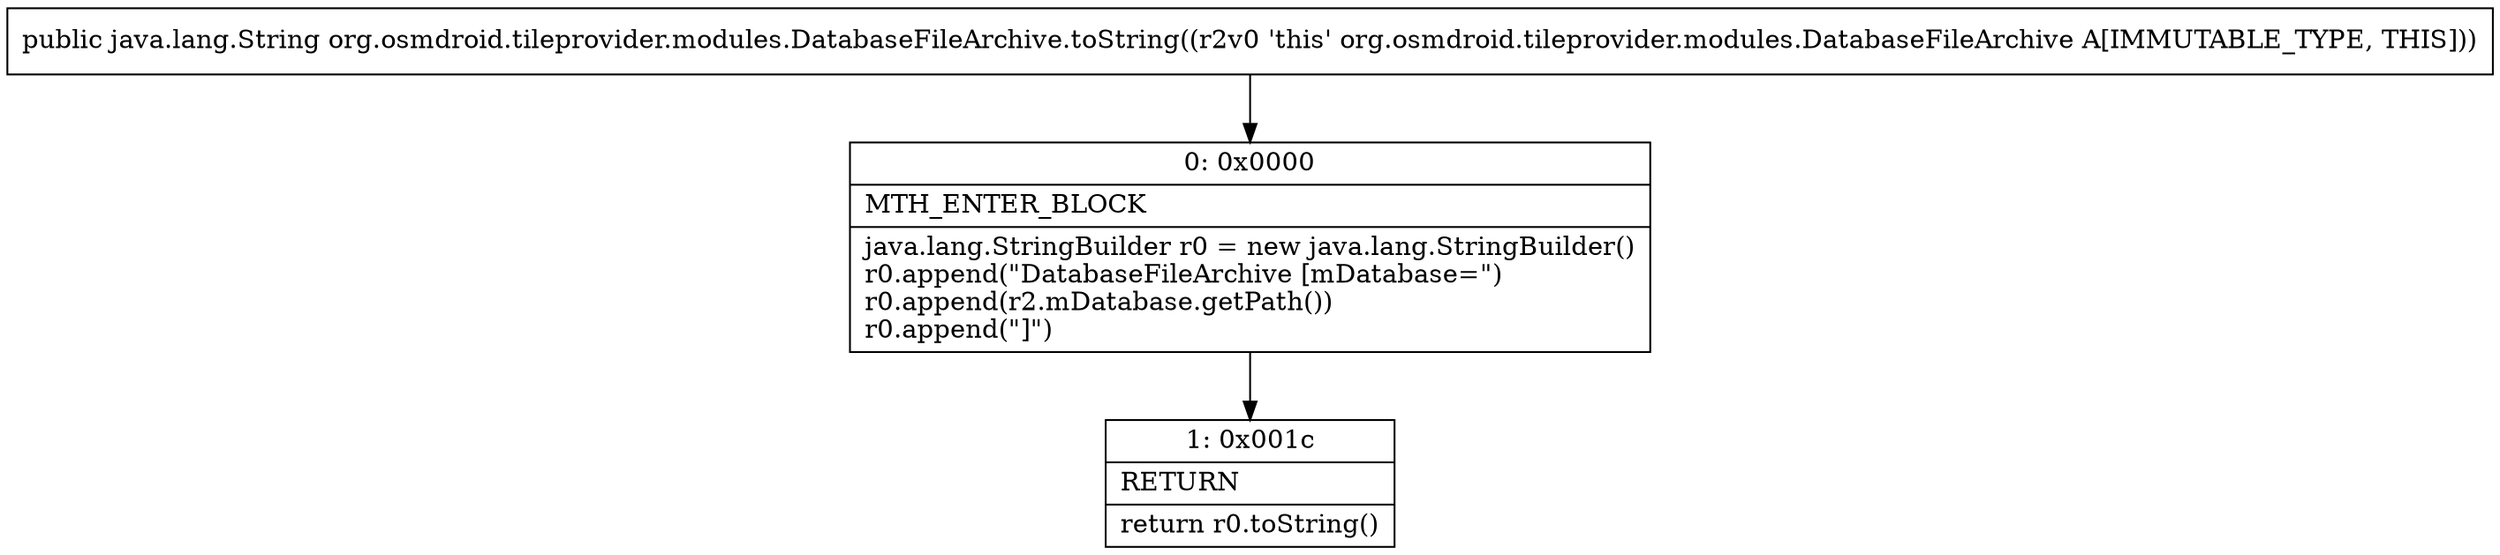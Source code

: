 digraph "CFG fororg.osmdroid.tileprovider.modules.DatabaseFileArchive.toString()Ljava\/lang\/String;" {
Node_0 [shape=record,label="{0\:\ 0x0000|MTH_ENTER_BLOCK\l|java.lang.StringBuilder r0 = new java.lang.StringBuilder()\lr0.append(\"DatabaseFileArchive [mDatabase=\")\lr0.append(r2.mDatabase.getPath())\lr0.append(\"]\")\l}"];
Node_1 [shape=record,label="{1\:\ 0x001c|RETURN\l|return r0.toString()\l}"];
MethodNode[shape=record,label="{public java.lang.String org.osmdroid.tileprovider.modules.DatabaseFileArchive.toString((r2v0 'this' org.osmdroid.tileprovider.modules.DatabaseFileArchive A[IMMUTABLE_TYPE, THIS])) }"];
MethodNode -> Node_0;
Node_0 -> Node_1;
}


